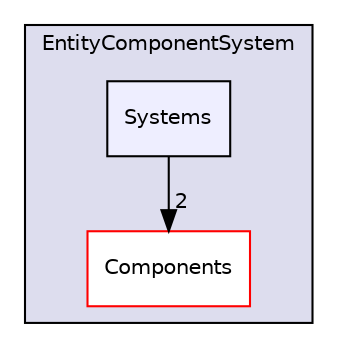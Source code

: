 digraph "Flakkari/Engine/EntityComponentSystem/Systems" {
  compound=true
  node [ fontsize="10", fontname="Helvetica"];
  edge [ labelfontsize="10", labelfontname="Helvetica"];
  subgraph clusterdir_a60a0a50912261337a6df9770eafa8d1 {
    graph [ bgcolor="#ddddee", pencolor="black", label="EntityComponentSystem" fontname="Helvetica", fontsize="10", URL="dir_a60a0a50912261337a6df9770eafa8d1.html"]
  dir_6b151d91432e5e3a835f5b0d29761f9f [shape=box label="Components" fillcolor="white" style="filled" color="red" URL="dir_6b151d91432e5e3a835f5b0d29761f9f.html"];
  dir_cc6d98a17b49648a94b8f9291bc1f318 [shape=box, label="Systems", style="filled", fillcolor="#eeeeff", pencolor="black", URL="dir_cc6d98a17b49648a94b8f9291bc1f318.html"];
  }
  dir_cc6d98a17b49648a94b8f9291bc1f318->dir_6b151d91432e5e3a835f5b0d29761f9f [headlabel="2", labeldistance=1.5 headhref="dir_000007_000004.html"];
}
